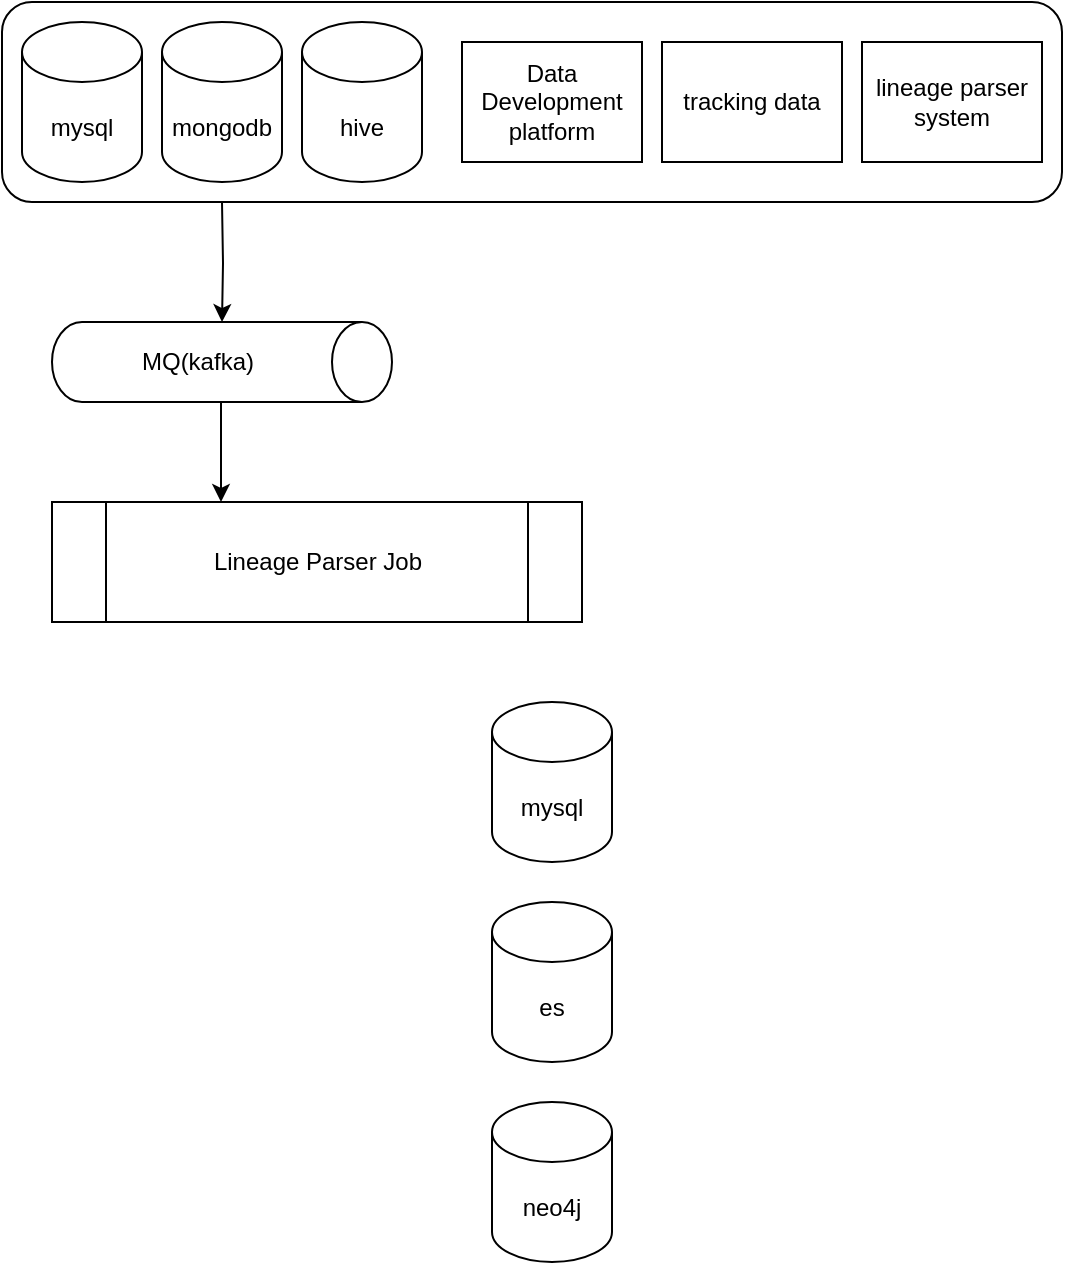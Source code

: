 <mxfile version="22.1.5" type="github">
  <diagram name="第 1 页" id="obevs3YZdFD0K9c6LPep">
    <mxGraphModel dx="1434" dy="746" grid="1" gridSize="10" guides="1" tooltips="1" connect="1" arrows="1" fold="1" page="1" pageScale="1" pageWidth="827" pageHeight="1169" math="0" shadow="0">
      <root>
        <mxCell id="0" />
        <mxCell id="1" parent="0" />
        <mxCell id="IqKJ3Grns9YhJ9xSelWy-4" value="" style="rounded=1;whiteSpace=wrap;html=1;" vertex="1" parent="1">
          <mxGeometry x="30" y="20" width="530" height="100" as="geometry" />
        </mxCell>
        <mxCell id="IqKJ3Grns9YhJ9xSelWy-1" value="mysql" style="shape=cylinder3;whiteSpace=wrap;html=1;boundedLbl=1;backgroundOutline=1;size=15;" vertex="1" parent="1">
          <mxGeometry x="40" y="30" width="60" height="80" as="geometry" />
        </mxCell>
        <mxCell id="IqKJ3Grns9YhJ9xSelWy-16" value="" style="edgeStyle=orthogonalEdgeStyle;rounded=0;orthogonalLoop=1;jettySize=auto;html=1;" edge="1" parent="1" target="IqKJ3Grns9YhJ9xSelWy-8">
          <mxGeometry relative="1" as="geometry">
            <mxPoint x="140" y="120" as="sourcePoint" />
          </mxGeometry>
        </mxCell>
        <mxCell id="IqKJ3Grns9YhJ9xSelWy-2" value="mongodb" style="shape=cylinder3;whiteSpace=wrap;html=1;boundedLbl=1;backgroundOutline=1;size=15;" vertex="1" parent="1">
          <mxGeometry x="110" y="30" width="60" height="80" as="geometry" />
        </mxCell>
        <mxCell id="IqKJ3Grns9YhJ9xSelWy-3" value="hive" style="shape=cylinder3;whiteSpace=wrap;html=1;boundedLbl=1;backgroundOutline=1;size=15;" vertex="1" parent="1">
          <mxGeometry x="180" y="30" width="60" height="80" as="geometry" />
        </mxCell>
        <mxCell id="IqKJ3Grns9YhJ9xSelWy-5" value="Data Development platform" style="rounded=0;whiteSpace=wrap;html=1;" vertex="1" parent="1">
          <mxGeometry x="260" y="40" width="90" height="60" as="geometry" />
        </mxCell>
        <mxCell id="IqKJ3Grns9YhJ9xSelWy-6" value="tracking data" style="rounded=0;whiteSpace=wrap;html=1;" vertex="1" parent="1">
          <mxGeometry x="360" y="40" width="90" height="60" as="geometry" />
        </mxCell>
        <mxCell id="IqKJ3Grns9YhJ9xSelWy-7" value="lineage parser system" style="rounded=0;whiteSpace=wrap;html=1;" vertex="1" parent="1">
          <mxGeometry x="460" y="40" width="90" height="60" as="geometry" />
        </mxCell>
        <mxCell id="IqKJ3Grns9YhJ9xSelWy-8" value="MQ(kafka)" style="shape=cylinder3;whiteSpace=wrap;html=1;boundedLbl=1;backgroundOutline=1;size=15;direction=south;" vertex="1" parent="1">
          <mxGeometry x="55" y="180" width="170" height="40" as="geometry" />
        </mxCell>
        <mxCell id="IqKJ3Grns9YhJ9xSelWy-10" value="Lineage Parser Job" style="shape=process;whiteSpace=wrap;html=1;backgroundOutline=1;" vertex="1" parent="1">
          <mxGeometry x="55" y="270" width="265" height="60" as="geometry" />
        </mxCell>
        <mxCell id="IqKJ3Grns9YhJ9xSelWy-11" value="mysql" style="shape=cylinder3;whiteSpace=wrap;html=1;boundedLbl=1;backgroundOutline=1;size=15;" vertex="1" parent="1">
          <mxGeometry x="275" y="370" width="60" height="80" as="geometry" />
        </mxCell>
        <mxCell id="IqKJ3Grns9YhJ9xSelWy-12" value="es" style="shape=cylinder3;whiteSpace=wrap;html=1;boundedLbl=1;backgroundOutline=1;size=15;" vertex="1" parent="1">
          <mxGeometry x="275" y="470" width="60" height="80" as="geometry" />
        </mxCell>
        <mxCell id="IqKJ3Grns9YhJ9xSelWy-13" value="neo4j" style="shape=cylinder3;whiteSpace=wrap;html=1;boundedLbl=1;backgroundOutline=1;size=15;" vertex="1" parent="1">
          <mxGeometry x="275" y="570" width="60" height="80" as="geometry" />
        </mxCell>
        <mxCell id="IqKJ3Grns9YhJ9xSelWy-15" value="" style="endArrow=classic;html=1;rounded=0;" edge="1" parent="1">
          <mxGeometry width="50" height="50" relative="1" as="geometry">
            <mxPoint x="139.5" y="220" as="sourcePoint" />
            <mxPoint x="139.5" y="270" as="targetPoint" />
          </mxGeometry>
        </mxCell>
      </root>
    </mxGraphModel>
  </diagram>
</mxfile>
